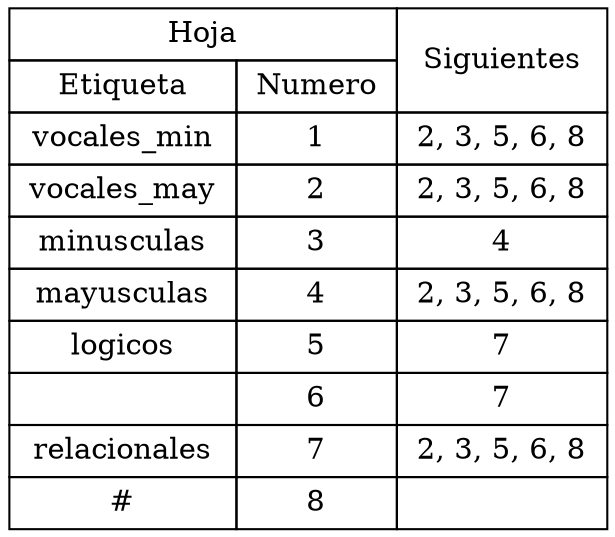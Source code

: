 digraph{
tablaSiguientes[shape=none; margin=0, label = <
<TABLE BORDER = "0" CELLBORDER = "1" CELLSPACING = "0" CELLPADDING = "4"><TR>
<TD COLSPAN = "2"> Hoja </TD>
<TD ROWSPAN = "2"> Siguientes </TD>
</TR>
<TR>
<TD> Etiqueta </TD>
<TD> Numero </TD>
</TR>
<TR>
<TD> vocales_min </TD>
<TD> 1 </TD>
<TD> 2, 3, 5, 6, 8 </TD>
</TR>
<TR>
<TD> vocales_may </TD>
<TD> 2 </TD>
<TD> 2, 3, 5, 6, 8 </TD>
</TR>
<TR>
<TD> minusculas </TD>
<TD> 3 </TD>
<TD> 4 </TD>
</TR>
<TR>
<TD> mayusculas </TD>
<TD> 4 </TD>
<TD> 2, 3, 5, 6, 8 </TD>
</TR>
<TR>
<TD> logicos </TD>
<TD> 5 </TD>
<TD> 7 </TD>
</TR>
<TR>
<TD>   </TD>
<TD> 6 </TD>
<TD> 7 </TD>
</TR>
<TR>
<TD> relacionales </TD>
<TD> 7 </TD>
<TD> 2, 3, 5, 6, 8 </TD>
</TR>
<TR>
<TD> # </TD>
<TD> 8 </TD>
<TD>  </TD>
</TR>
</TABLE>
>];
}